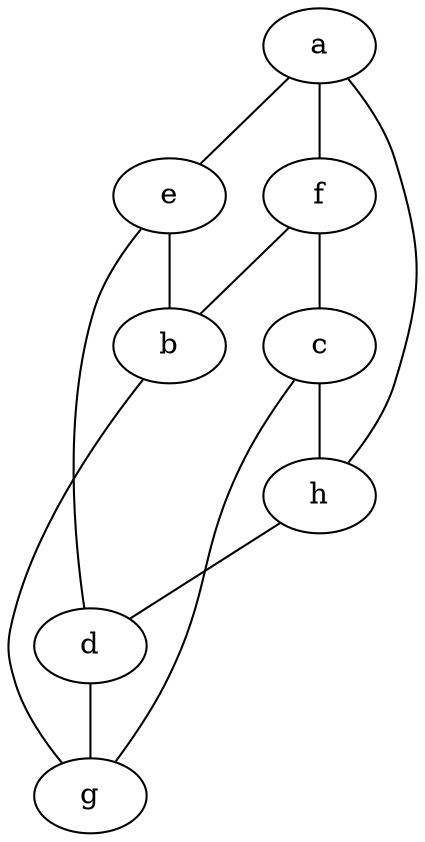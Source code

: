 graph g{
a [pos="0, 100"];
f [pos="100, 100"];
e [pos="25, 75"];
b [pos="75, 75"];
h [pos="0, 0"];
d [pos="25, 25"];
g [pos="75, 25"];
c [pos="100, 0"];


a--f;
f--c;
c--h;
h--a;
a--e;
f--b;
h--d;
c--g;
e--b;
b--g;
d--g;
e--d;

}
